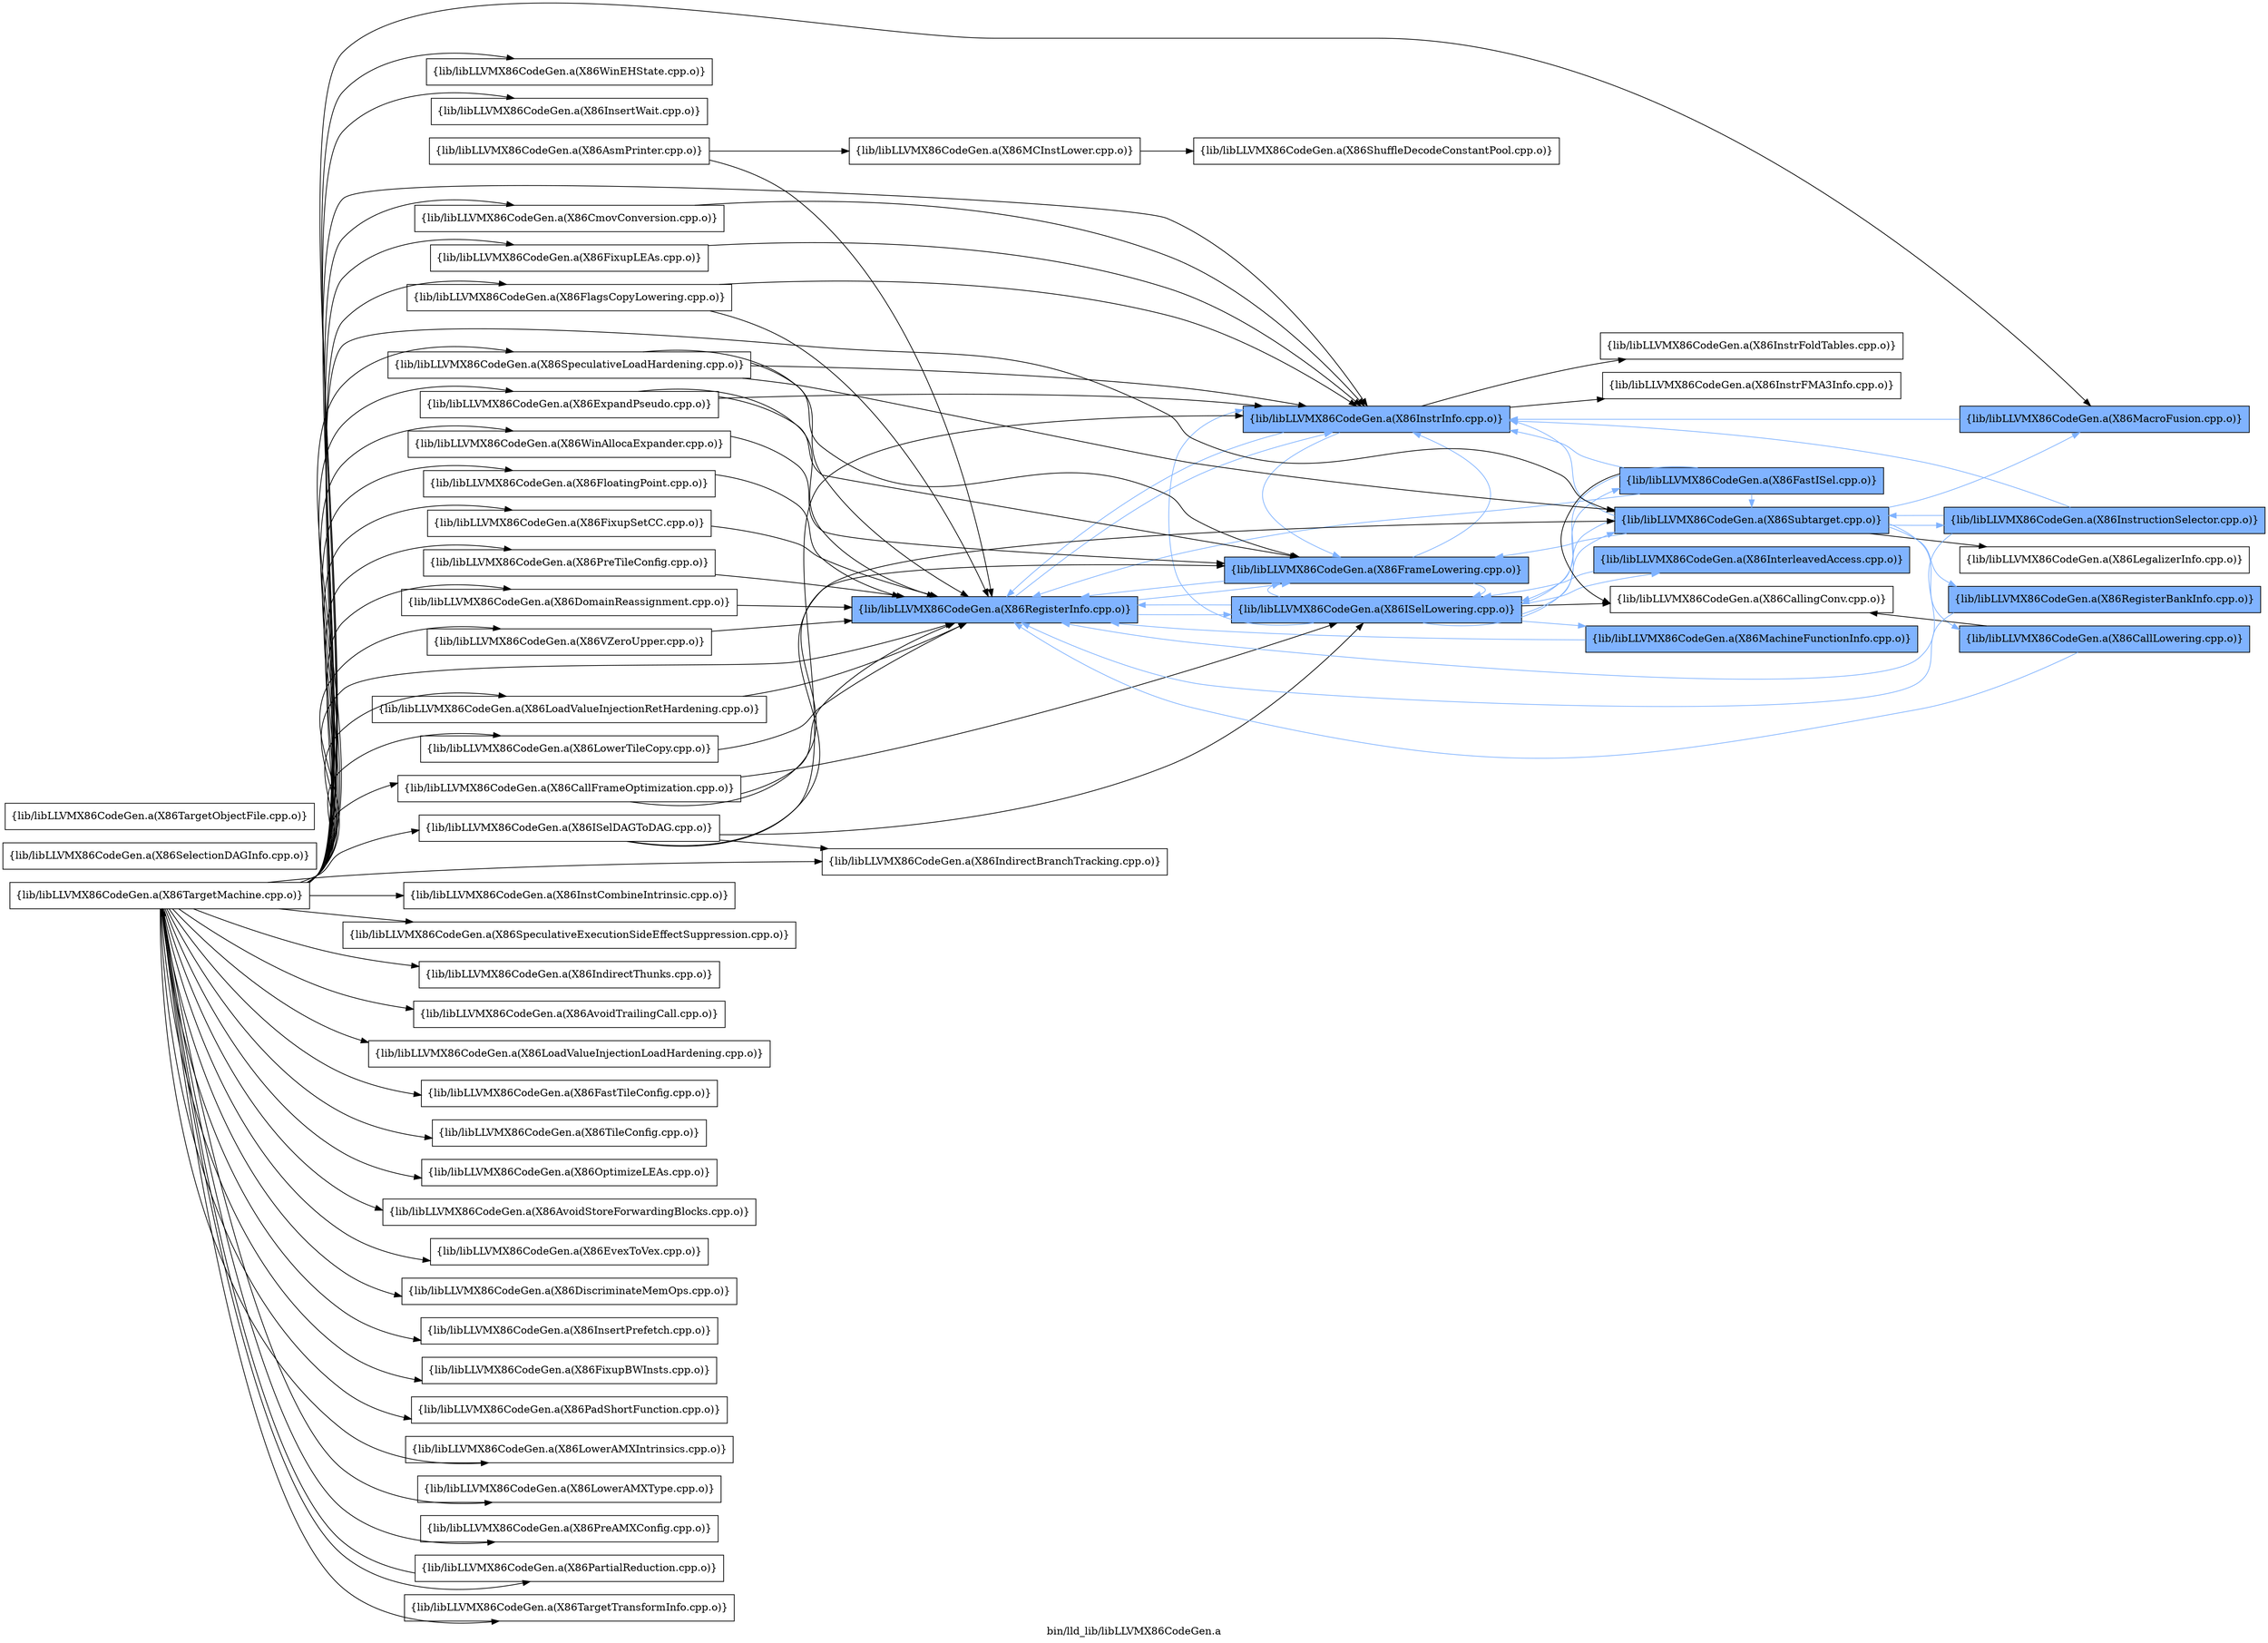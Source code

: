 digraph "bin/lld_lib/libLLVMX86CodeGen.a" {
	label="bin/lld_lib/libLLVMX86CodeGen.a";
	rankdir=LR;
	{ rank=same; Node0x556fdf2fa188;  }
	{ rank=same; Node0x556fdf2edf28; Node0x556fdf2ecee8;  }
	{ rank=same; Node0x556fdf2f9ff8; Node0x556fdf2fc3e8; Node0x556fdf2ecd58; Node0x556fdf2eb908;  }
	{ rank=same; Node0x556fdf2fb128; Node0x556fdf2fa1d8; Node0x556fdf2f9328; Node0x556fdf2ef008; Node0x556fdf2ebbd8; Node0x556fdf2fd108; Node0x556fdf2fb628;  }

	Node0x556fdf2fa188 [shape=record,shape=box,group=0,label="{lib/libLLVMX86CodeGen.a(X86AsmPrinter.cpp.o)}"];
	Node0x556fdf2fa188 -> Node0x556fdf2edf28;
	Node0x556fdf2fa188 -> Node0x556fdf2ecee8;
	Node0x556fdf304688 [shape=record,shape=box,group=0,label="{lib/libLLVMX86CodeGen.a(X86TargetMachine.cpp.o)}"];
	Node0x556fdf304688 -> Node0x556fdf2f9328;
	Node0x556fdf304688 -> Node0x556fdf2ecee8;
	Node0x556fdf304688 -> Node0x556fdf2eb908;
	Node0x556fdf304688 -> Node0x556fdf3053f8;
	Node0x556fdf304688 -> Node0x556fdf304368;
	Node0x556fdf304688 -> Node0x556fdf303788;
	Node0x556fdf304688 -> Node0x556fdf303558;
	Node0x556fdf304688 -> Node0x556fdf308058;
	Node0x556fdf304688 -> Node0x556fdf305768;
	Node0x556fdf304688 -> Node0x556fdf303698;
	Node0x556fdf304688 -> Node0x556fdf303e18;
	Node0x556fdf304688 -> Node0x556fdf3040e8;
	Node0x556fdf304688 -> Node0x556fdf302018;
	Node0x556fdf304688 -> Node0x556fdf302e78;
	Node0x556fdf304688 -> Node0x556fdf301208;
	Node0x556fdf304688 -> Node0x556fdf301438;
	Node0x556fdf304688 -> Node0x556fdf2ff9f8;
	Node0x556fdf304688 -> Node0x556fdf2ffc28;
	Node0x556fdf304688 -> Node0x556fdf2fcd48;
	Node0x556fdf304688 -> Node0x556fdf2fc028;
	Node0x556fdf304688 -> Node0x556fdf2fdc98;
	Node0x556fdf304688 -> Node0x556fdf2fdfb8;
	Node0x556fdf304688 -> Node0x556fdf2fd388;
	Node0x556fdf304688 -> Node0x556fdf2f4dc8;
	Node0x556fdf304688 -> Node0x556fdf2f45f8;
	Node0x556fdf304688 -> Node0x556fdf2f4788;
	Node0x556fdf304688 -> Node0x556fdf2f6768;
	Node0x556fdf304688 -> Node0x556fdf2f56d8;
	Node0x556fdf304688 -> Node0x556fdf2f77f8;
	Node0x556fdf304688 -> Node0x556fdf2f3a18;
	Node0x556fdf304688 -> Node0x556fdf2f3d38;
	Node0x556fdf304688 -> Node0x556fdf2ea418;
	Node0x556fdf304688 -> Node0x556fdf2eafa8;
	Node0x556fdf304688 -> Node0x556fdf2eb278;
	Node0x556fdf304688 -> Node0x556fdf2ebdb8;
	Node0x556fdf304688 -> Node0x556fdf2ec038;
	Node0x556fdf304688 -> Node0x556fdf2ed028;
	Node0x556fdf304688 -> Node0x556fdf2ed488;
	Node0x556fdf304688 -> Node0x556fdf2ee068;
	Node0x556fdf304688 -> Node0x556fdf3044f8;
	Node0x556fdf304688 -> Node0x556fdf303d28;
	Node0x556fdf2edf28 [shape=record,shape=box,group=0,label="{lib/libLLVMX86CodeGen.a(X86MCInstLower.cpp.o)}"];
	Node0x556fdf2edf28 -> Node0x556fdf2f9ff8;
	Node0x556fdf2ecee8 [shape=record,shape=box,group=1,style=filled,fillcolor="0.600000 0.5 1",label="{lib/libLLVMX86CodeGen.a(X86RegisterInfo.cpp.o)}"];
	Node0x556fdf2ecee8 -> Node0x556fdf2fc3e8[color="0.600000 0.5 1"];
	Node0x556fdf2ecee8 -> Node0x556fdf2ecd58[color="0.600000 0.5 1"];
	Node0x556fdf2ecee8 -> Node0x556fdf2eb908[color="0.600000 0.5 1"];
	Node0x556fdf2f9ff8 [shape=record,shape=box,group=0,label="{lib/libLLVMX86CodeGen.a(X86ShuffleDecodeConstantPool.cpp.o)}"];
	Node0x556fdf2ef008 [shape=record,shape=box,group=1,style=filled,fillcolor="0.600000 0.5 1",label="{lib/libLLVMX86CodeGen.a(X86MachineFunctionInfo.cpp.o)}"];
	Node0x556fdf2ef008 -> Node0x556fdf2ecee8[color="0.600000 0.5 1"];
	Node0x556fdf2fc3e8 [shape=record,shape=box,group=1,style=filled,fillcolor="0.600000 0.5 1",label="{lib/libLLVMX86CodeGen.a(X86FrameLowering.cpp.o)}"];
	Node0x556fdf2fc3e8 -> Node0x556fdf2ecee8[color="0.600000 0.5 1"];
	Node0x556fdf2fc3e8 -> Node0x556fdf2ecd58[color="0.600000 0.5 1"];
	Node0x556fdf2fc3e8 -> Node0x556fdf2eb908[color="0.600000 0.5 1"];
	Node0x556fdf2ecd58 [shape=record,shape=box,group=1,style=filled,fillcolor="0.600000 0.5 1",label="{lib/libLLVMX86CodeGen.a(X86ISelLowering.cpp.o)}"];
	Node0x556fdf2ecd58 -> Node0x556fdf2fc3e8[color="0.600000 0.5 1"];
	Node0x556fdf2ecd58 -> Node0x556fdf2fb128;
	Node0x556fdf2ecd58 -> Node0x556fdf2fa1d8[color="0.600000 0.5 1"];
	Node0x556fdf2ecd58 -> Node0x556fdf2f9328[color="0.600000 0.5 1"];
	Node0x556fdf2ecd58 -> Node0x556fdf2ef008[color="0.600000 0.5 1"];
	Node0x556fdf2ecd58 -> Node0x556fdf2ecee8[color="0.600000 0.5 1"];
	Node0x556fdf2ecd58 -> Node0x556fdf2ebbd8[color="0.600000 0.5 1"];
	Node0x556fdf2ecd58 -> Node0x556fdf2eb908[color="0.600000 0.5 1"];
	Node0x556fdf2eb908 [shape=record,shape=box,group=1,style=filled,fillcolor="0.600000 0.5 1",label="{lib/libLLVMX86CodeGen.a(X86InstrInfo.cpp.o)}"];
	Node0x556fdf2eb908 -> Node0x556fdf2fd108;
	Node0x556fdf2eb908 -> Node0x556fdf2fc3e8[color="0.600000 0.5 1"];
	Node0x556fdf2eb908 -> Node0x556fdf2fb628;
	Node0x556fdf2eb908 -> Node0x556fdf2ecee8[color="0.600000 0.5 1"];
	Node0x556fdf2fb128 [shape=record,shape=box,group=0,label="{lib/libLLVMX86CodeGen.a(X86CallingConv.cpp.o)}"];
	Node0x556fdf2fa1d8 [shape=record,shape=box,group=1,style=filled,fillcolor="0.600000 0.5 1",label="{lib/libLLVMX86CodeGen.a(X86InterleavedAccess.cpp.o)}"];
	Node0x556fdf2fa1d8 -> Node0x556fdf2ecd58[color="0.600000 0.5 1"];
	Node0x556fdf2f9328 [shape=record,shape=box,group=1,style=filled,fillcolor="0.600000 0.5 1",label="{lib/libLLVMX86CodeGen.a(X86Subtarget.cpp.o)}"];
	Node0x556fdf2f9328 -> Node0x556fdf2fc3e8[color="0.600000 0.5 1"];
	Node0x556fdf2f9328 -> Node0x556fdf2f8568[color="0.600000 0.5 1"];
	Node0x556fdf2f9328 -> Node0x556fdf2ecd58[color="0.600000 0.5 1"];
	Node0x556fdf2f9328 -> Node0x556fdf2eb908[color="0.600000 0.5 1"];
	Node0x556fdf2f9328 -> Node0x556fdf30bf28;
	Node0x556fdf2f9328 -> Node0x556fdf30b848[color="0.600000 0.5 1"];
	Node0x556fdf2f9328 -> Node0x556fdf30bbb8[color="0.600000 0.5 1"];
	Node0x556fdf2f9328 -> Node0x556fdf3053f8[color="0.600000 0.5 1"];
	Node0x556fdf2ebbd8 [shape=record,shape=box,group=1,style=filled,fillcolor="0.600000 0.5 1",label="{lib/libLLVMX86CodeGen.a(X86FastISel.cpp.o)}"];
	Node0x556fdf2ebbd8 -> Node0x556fdf2fb128;
	Node0x556fdf2ebbd8 -> Node0x556fdf2f9328[color="0.600000 0.5 1"];
	Node0x556fdf2ebbd8 -> Node0x556fdf2ecee8[color="0.600000 0.5 1"];
	Node0x556fdf2ebbd8 -> Node0x556fdf2ecd58[color="0.600000 0.5 1"];
	Node0x556fdf2ebbd8 -> Node0x556fdf2eb908[color="0.600000 0.5 1"];
	Node0x556fdf2fd108 [shape=record,shape=box,group=0,label="{lib/libLLVMX86CodeGen.a(X86InstrFoldTables.cpp.o)}"];
	Node0x556fdf2fb628 [shape=record,shape=box,group=0,label="{lib/libLLVMX86CodeGen.a(X86InstrFMA3Info.cpp.o)}"];
	Node0x556fdf2f8568 [shape=record,shape=box,group=1,style=filled,fillcolor="0.600000 0.5 1",label="{lib/libLLVMX86CodeGen.a(X86CallLowering.cpp.o)}"];
	Node0x556fdf2f8568 -> Node0x556fdf2fb128;
	Node0x556fdf2f8568 -> Node0x556fdf2ecee8[color="0.600000 0.5 1"];
	Node0x556fdf30bf28 [shape=record,shape=box,group=0,label="{lib/libLLVMX86CodeGen.a(X86LegalizerInfo.cpp.o)}"];
	Node0x556fdf30b848 [shape=record,shape=box,group=1,style=filled,fillcolor="0.600000 0.5 1",label="{lib/libLLVMX86CodeGen.a(X86RegisterBankInfo.cpp.o)}"];
	Node0x556fdf30b848 -> Node0x556fdf2ecee8[color="0.600000 0.5 1"];
	Node0x556fdf30bbb8 [shape=record,shape=box,group=1,style=filled,fillcolor="0.600000 0.5 1",label="{lib/libLLVMX86CodeGen.a(X86InstructionSelector.cpp.o)}"];
	Node0x556fdf30bbb8 -> Node0x556fdf2f9328[color="0.600000 0.5 1"];
	Node0x556fdf30bbb8 -> Node0x556fdf2ecee8[color="0.600000 0.5 1"];
	Node0x556fdf30bbb8 -> Node0x556fdf2eb908[color="0.600000 0.5 1"];
	Node0x556fdf3053f8 [shape=record,shape=box,group=1,style=filled,fillcolor="0.600000 0.5 1",label="{lib/libLLVMX86CodeGen.a(X86MacroFusion.cpp.o)}"];
	Node0x556fdf3053f8 -> Node0x556fdf2eb908[color="0.600000 0.5 1"];
	Node0x556fdf2f8d88 [shape=record,shape=box,group=0,label="{lib/libLLVMX86CodeGen.a(X86SelectionDAGInfo.cpp.o)}"];
	Node0x556fdf304368 [shape=record,shape=box,group=0,label="{lib/libLLVMX86CodeGen.a(X86InstCombineIntrinsic.cpp.o)}"];
	Node0x556fdf303788 [shape=record,shape=box,group=0,label="{lib/libLLVMX86CodeGen.a(X86SpeculativeExecutionSideEffectSuppression.cpp.o)}"];
	Node0x556fdf303558 [shape=record,shape=box,group=0,label="{lib/libLLVMX86CodeGen.a(X86IndirectThunks.cpp.o)}"];
	Node0x556fdf308058 [shape=record,shape=box,group=0,label="{lib/libLLVMX86CodeGen.a(X86LoadValueInjectionRetHardening.cpp.o)}"];
	Node0x556fdf308058 -> Node0x556fdf2ecee8;
	Node0x556fdf305768 [shape=record,shape=box,group=0,label="{lib/libLLVMX86CodeGen.a(X86AvoidTrailingCall.cpp.o)}"];
	Node0x556fdf303698 [shape=record,shape=box,group=0,label="{lib/libLLVMX86CodeGen.a(X86ExpandPseudo.cpp.o)}"];
	Node0x556fdf303698 -> Node0x556fdf2fc3e8;
	Node0x556fdf303698 -> Node0x556fdf2ecee8;
	Node0x556fdf303698 -> Node0x556fdf2eb908;
	Node0x556fdf303e18 [shape=record,shape=box,group=0,label="{lib/libLLVMX86CodeGen.a(X86LowerTileCopy.cpp.o)}"];
	Node0x556fdf303e18 -> Node0x556fdf2ecee8;
	Node0x556fdf3040e8 [shape=record,shape=box,group=0,label="{lib/libLLVMX86CodeGen.a(X86FloatingPoint.cpp.o)}"];
	Node0x556fdf3040e8 -> Node0x556fdf2ecee8;
	Node0x556fdf302018 [shape=record,shape=box,group=0,label="{lib/libLLVMX86CodeGen.a(X86LoadValueInjectionLoadHardening.cpp.o)}"];
	Node0x556fdf302e78 [shape=record,shape=box,group=0,label="{lib/libLLVMX86CodeGen.a(X86FastTileConfig.cpp.o)}"];
	Node0x556fdf301208 [shape=record,shape=box,group=0,label="{lib/libLLVMX86CodeGen.a(X86TileConfig.cpp.o)}"];
	Node0x556fdf301438 [shape=record,shape=box,group=0,label="{lib/libLLVMX86CodeGen.a(X86SpeculativeLoadHardening.cpp.o)}"];
	Node0x556fdf301438 -> Node0x556fdf2fc3e8;
	Node0x556fdf301438 -> Node0x556fdf2f9328;
	Node0x556fdf301438 -> Node0x556fdf2ecee8;
	Node0x556fdf301438 -> Node0x556fdf2eb908;
	Node0x556fdf2ff9f8 [shape=record,shape=box,group=0,label="{lib/libLLVMX86CodeGen.a(X86FlagsCopyLowering.cpp.o)}"];
	Node0x556fdf2ff9f8 -> Node0x556fdf2ecee8;
	Node0x556fdf2ff9f8 -> Node0x556fdf2eb908;
	Node0x556fdf2ffc28 [shape=record,shape=box,group=0,label="{lib/libLLVMX86CodeGen.a(X86FixupSetCC.cpp.o)}"];
	Node0x556fdf2ffc28 -> Node0x556fdf2ecee8;
	Node0x556fdf2fcd48 [shape=record,shape=box,group=0,label="{lib/libLLVMX86CodeGen.a(X86OptimizeLEAs.cpp.o)}"];
	Node0x556fdf2fc028 [shape=record,shape=box,group=0,label="{lib/libLLVMX86CodeGen.a(X86CallFrameOptimization.cpp.o)}"];
	Node0x556fdf2fc028 -> Node0x556fdf2fc3e8;
	Node0x556fdf2fc028 -> Node0x556fdf2ecee8;
	Node0x556fdf2fc028 -> Node0x556fdf2ecd58;
	Node0x556fdf2fdc98 [shape=record,shape=box,group=0,label="{lib/libLLVMX86CodeGen.a(X86AvoidStoreForwardingBlocks.cpp.o)}"];
	Node0x556fdf2fdfb8 [shape=record,shape=box,group=0,label="{lib/libLLVMX86CodeGen.a(X86PreTileConfig.cpp.o)}"];
	Node0x556fdf2fdfb8 -> Node0x556fdf2ecee8;
	Node0x556fdf2fd388 [shape=record,shape=box,group=0,label="{lib/libLLVMX86CodeGen.a(X86CmovConversion.cpp.o)}"];
	Node0x556fdf2fd388 -> Node0x556fdf2eb908;
	Node0x556fdf2f4dc8 [shape=record,shape=box,group=0,label="{lib/libLLVMX86CodeGen.a(X86ISelDAGToDAG.cpp.o)}"];
	Node0x556fdf2f4dc8 -> Node0x556fdf2f9328;
	Node0x556fdf2f4dc8 -> Node0x556fdf2ecd58;
	Node0x556fdf2f4dc8 -> Node0x556fdf2eb908;
	Node0x556fdf2f4dc8 -> Node0x556fdf2f45f8;
	Node0x556fdf2f45f8 [shape=record,shape=box,group=0,label="{lib/libLLVMX86CodeGen.a(X86IndirectBranchTracking.cpp.o)}"];
	Node0x556fdf2f4788 [shape=record,shape=box,group=0,label="{lib/libLLVMX86CodeGen.a(X86EvexToVex.cpp.o)}"];
	Node0x556fdf2f6768 [shape=record,shape=box,group=0,label="{lib/libLLVMX86CodeGen.a(X86DiscriminateMemOps.cpp.o)}"];
	Node0x556fdf2f56d8 [shape=record,shape=box,group=0,label="{lib/libLLVMX86CodeGen.a(X86InsertPrefetch.cpp.o)}"];
	Node0x556fdf2f77f8 [shape=record,shape=box,group=0,label="{lib/libLLVMX86CodeGen.a(X86FixupBWInsts.cpp.o)}"];
	Node0x556fdf2f3a18 [shape=record,shape=box,group=0,label="{lib/libLLVMX86CodeGen.a(X86PadShortFunction.cpp.o)}"];
	Node0x556fdf2f3d38 [shape=record,shape=box,group=0,label="{lib/libLLVMX86CodeGen.a(X86FixupLEAs.cpp.o)}"];
	Node0x556fdf2f3d38 -> Node0x556fdf2eb908;
	Node0x556fdf2ea418 [shape=record,shape=box,group=0,label="{lib/libLLVMX86CodeGen.a(X86LowerAMXIntrinsics.cpp.o)}"];
	Node0x556fdf2eafa8 [shape=record,shape=box,group=0,label="{lib/libLLVMX86CodeGen.a(X86LowerAMXType.cpp.o)}"];
	Node0x556fdf2eb278 [shape=record,shape=box,group=0,label="{lib/libLLVMX86CodeGen.a(X86PreAMXConfig.cpp.o)}"];
	Node0x556fdf2ebdb8 [shape=record,shape=box,group=0,label="{lib/libLLVMX86CodeGen.a(X86DomainReassignment.cpp.o)}"];
	Node0x556fdf2ebdb8 -> Node0x556fdf2ecee8;
	Node0x556fdf2ec038 [shape=record,shape=box,group=0,label="{lib/libLLVMX86CodeGen.a(X86PartialReduction.cpp.o)}"];
	Node0x556fdf2ec038 -> Node0x556fdf304688;
	Node0x556fdf2ed028 [shape=record,shape=box,group=0,label="{lib/libLLVMX86CodeGen.a(X86TargetTransformInfo.cpp.o)}"];
	Node0x556fdf2ed488 [shape=record,shape=box,group=0,label="{lib/libLLVMX86CodeGen.a(X86VZeroUpper.cpp.o)}"];
	Node0x556fdf2ed488 -> Node0x556fdf2ecee8;
	Node0x556fdf2ee068 [shape=record,shape=box,group=0,label="{lib/libLLVMX86CodeGen.a(X86WinAllocaExpander.cpp.o)}"];
	Node0x556fdf2ee068 -> Node0x556fdf2fc3e8;
	Node0x556fdf3044f8 [shape=record,shape=box,group=0,label="{lib/libLLVMX86CodeGen.a(X86WinEHState.cpp.o)}"];
	Node0x556fdf303d28 [shape=record,shape=box,group=0,label="{lib/libLLVMX86CodeGen.a(X86InsertWait.cpp.o)}"];
	Node0x556fdf2ecdf8 [shape=record,shape=box,group=0,label="{lib/libLLVMX86CodeGen.a(X86TargetObjectFile.cpp.o)}"];
}
